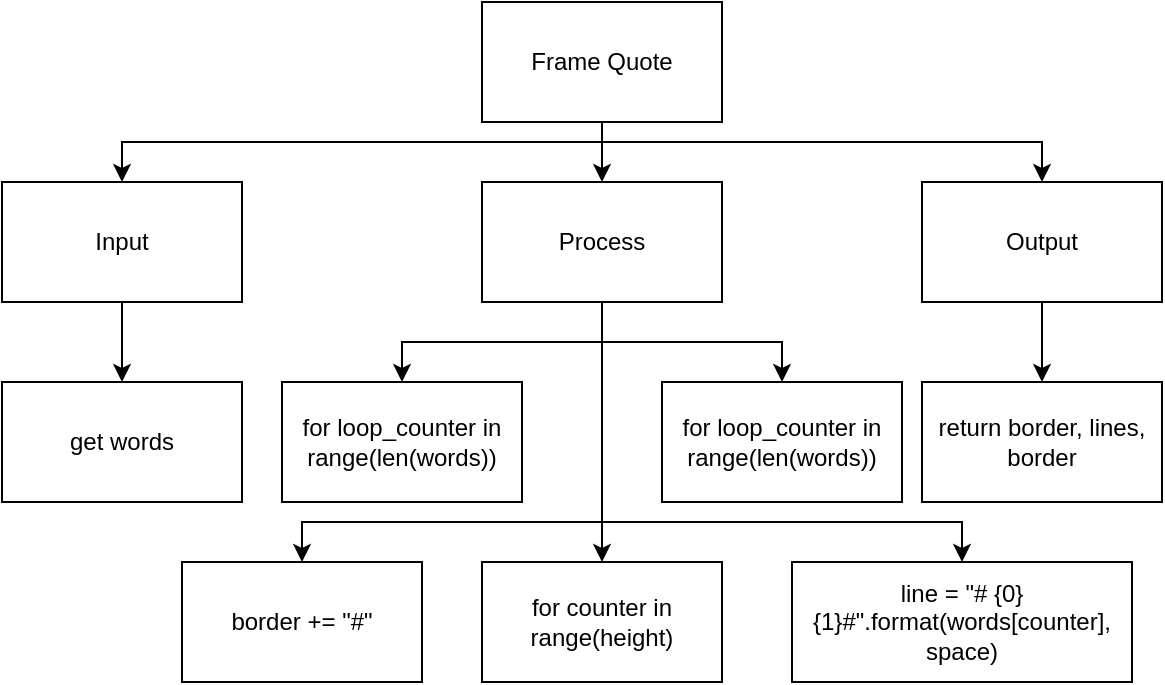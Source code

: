 <mxfile>
    <diagram id="fF1FOMmg2wZ_FTsoDX5K" name="Page-1">
        <mxGraphModel dx="650" dy="400" grid="1" gridSize="10" guides="1" tooltips="1" connect="1" arrows="1" fold="1" page="1" pageScale="1" pageWidth="850" pageHeight="1100" math="0" shadow="0">
            <root>
                <mxCell id="0"/>
                <mxCell id="1" parent="0"/>
                <mxCell id="2" value="for loop_counter in range(len(words))" style="rounded=0;whiteSpace=wrap;html=1;" parent="1" vertex="1">
                    <mxGeometry x="360" y="230" width="120" height="60" as="geometry"/>
                </mxCell>
                <mxCell id="3" value="for loop_counter in range(len(words))" style="rounded=0;whiteSpace=wrap;html=1;" parent="1" vertex="1">
                    <mxGeometry x="170" y="230" width="120" height="60" as="geometry"/>
                </mxCell>
                <mxCell id="4" value="get words" style="rounded=0;whiteSpace=wrap;html=1;" parent="1" vertex="1">
                    <mxGeometry x="30" y="230" width="120" height="60" as="geometry"/>
                </mxCell>
                <mxCell id="14" style="edgeStyle=orthogonalEdgeStyle;html=1;entryX=0.5;entryY=0;entryDx=0;entryDy=0;rounded=0;" edge="1" parent="1" source="5" target="13">
                    <mxGeometry relative="1" as="geometry"/>
                </mxCell>
                <mxCell id="5" value="Output" style="rounded=0;whiteSpace=wrap;html=1;" parent="1" vertex="1">
                    <mxGeometry x="490" y="130" width="120" height="60" as="geometry"/>
                </mxCell>
                <mxCell id="15" style="edgeStyle=orthogonalEdgeStyle;rounded=0;html=1;entryX=0.5;entryY=0;entryDx=0;entryDy=0;" edge="1" parent="1" source="6" target="3">
                    <mxGeometry relative="1" as="geometry"/>
                </mxCell>
                <mxCell id="16" style="edgeStyle=orthogonalEdgeStyle;rounded=0;html=1;entryX=0.5;entryY=0;entryDx=0;entryDy=0;" edge="1" parent="1" source="6" target="2">
                    <mxGeometry relative="1" as="geometry"/>
                </mxCell>
                <mxCell id="17" style="edgeStyle=orthogonalEdgeStyle;rounded=0;html=1;entryX=0.5;entryY=0;entryDx=0;entryDy=0;" edge="1" parent="1" source="6" target="11">
                    <mxGeometry relative="1" as="geometry">
                        <Array as="points">
                            <mxPoint x="330" y="300"/>
                            <mxPoint x="180" y="300"/>
                        </Array>
                    </mxGeometry>
                </mxCell>
                <mxCell id="18" style="edgeStyle=orthogonalEdgeStyle;rounded=0;html=1;" edge="1" parent="1" source="6" target="10">
                    <mxGeometry relative="1" as="geometry"/>
                </mxCell>
                <mxCell id="19" style="edgeStyle=orthogonalEdgeStyle;rounded=0;html=1;entryX=0.5;entryY=0;entryDx=0;entryDy=0;" edge="1" parent="1" source="6" target="12">
                    <mxGeometry relative="1" as="geometry">
                        <Array as="points">
                            <mxPoint x="330" y="300"/>
                            <mxPoint x="510" y="300"/>
                        </Array>
                    </mxGeometry>
                </mxCell>
                <mxCell id="6" value="Process" style="rounded=0;whiteSpace=wrap;html=1;" parent="1" vertex="1">
                    <mxGeometry x="270" y="130" width="120" height="60" as="geometry"/>
                </mxCell>
                <mxCell id="9" style="edgeStyle=none;html=1;entryX=0.5;entryY=0;entryDx=0;entryDy=0;" parent="1" source="7" target="4" edge="1">
                    <mxGeometry relative="1" as="geometry"/>
                </mxCell>
                <mxCell id="7" value="Input" style="rounded=0;whiteSpace=wrap;html=1;" parent="1" vertex="1">
                    <mxGeometry x="30" y="130" width="120" height="60" as="geometry"/>
                </mxCell>
                <mxCell id="21" style="edgeStyle=orthogonalEdgeStyle;rounded=0;html=1;entryX=0.5;entryY=0;entryDx=0;entryDy=0;" edge="1" parent="1" source="8" target="7">
                    <mxGeometry relative="1" as="geometry">
                        <Array as="points">
                            <mxPoint x="330" y="110"/>
                            <mxPoint x="90" y="110"/>
                        </Array>
                    </mxGeometry>
                </mxCell>
                <mxCell id="22" style="edgeStyle=orthogonalEdgeStyle;rounded=0;html=1;entryX=0.5;entryY=0;entryDx=0;entryDy=0;" edge="1" parent="1" source="8" target="5">
                    <mxGeometry relative="1" as="geometry">
                        <Array as="points">
                            <mxPoint x="330" y="110"/>
                            <mxPoint x="550" y="110"/>
                        </Array>
                    </mxGeometry>
                </mxCell>
                <mxCell id="23" style="edgeStyle=orthogonalEdgeStyle;rounded=0;html=1;" edge="1" parent="1" source="8" target="6">
                    <mxGeometry relative="1" as="geometry"/>
                </mxCell>
                <mxCell id="8" value="Frame Quote" style="rounded=0;whiteSpace=wrap;html=1;" parent="1" vertex="1">
                    <mxGeometry x="270" y="40" width="120" height="60" as="geometry"/>
                </mxCell>
                <mxCell id="10" value="for counter in range(height)" style="rounded=0;whiteSpace=wrap;html=1;" parent="1" vertex="1">
                    <mxGeometry x="270" y="320" width="120" height="60" as="geometry"/>
                </mxCell>
                <mxCell id="11" value="border += &quot;#&quot;" style="rounded=0;whiteSpace=wrap;html=1;" parent="1" vertex="1">
                    <mxGeometry x="120" y="320" width="120" height="60" as="geometry"/>
                </mxCell>
                <mxCell id="12" value="line = &quot;# {0}{1}#&quot;.format(words[counter], space)" style="rounded=0;whiteSpace=wrap;html=1;" vertex="1" parent="1">
                    <mxGeometry x="425" y="320" width="170" height="60" as="geometry"/>
                </mxCell>
                <mxCell id="13" value="return border, lines, border" style="rounded=0;whiteSpace=wrap;html=1;" vertex="1" parent="1">
                    <mxGeometry x="490" y="230" width="120" height="60" as="geometry"/>
                </mxCell>
            </root>
        </mxGraphModel>
    </diagram>
</mxfile>